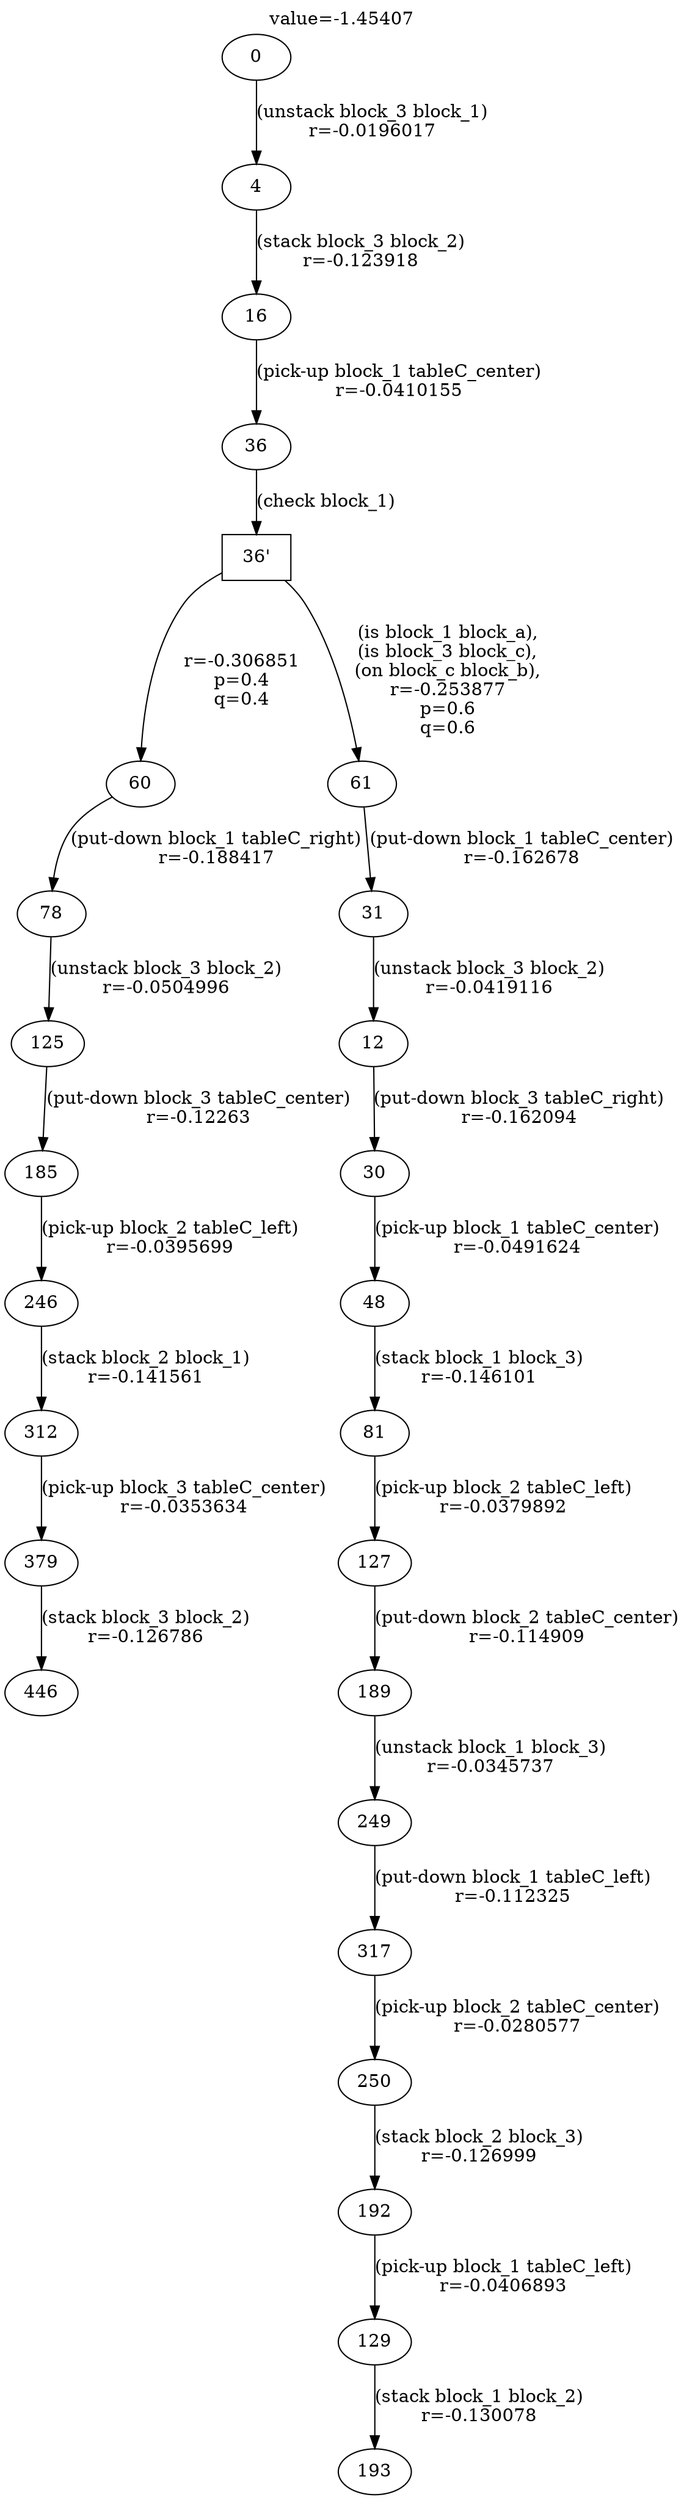 digraph g{
label="value=-1.45407"
labelloc=top
0->4 [ label="(unstack block_3 block_1)
r=-0.0196017" ];
4->16 [ label="(stack block_3 block_2)
r=-0.123918" ];
16->36 [ label="(pick-up block_1 tableC_center)
r=-0.0410155" ];
"36'" [ shape=box ] ;
36->"36'" [ label="(check block_1)" ];
"36'"->60 [ label="
r=-0.306851
p=0.4
q=0.4" ];
60->78 [ label="(put-down block_1 tableC_right)
r=-0.188417" ];
78->125 [ label="(unstack block_3 block_2)
r=-0.0504996" ];
125->185 [ label="(put-down block_3 tableC_center)
r=-0.12263" ];
185->246 [ label="(pick-up block_2 tableC_left)
r=-0.0395699" ];
246->312 [ label="(stack block_2 block_1)
r=-0.141561" ];
312->379 [ label="(pick-up block_3 tableC_center)
r=-0.0353634" ];
379->446 [ label="(stack block_3 block_2)
r=-0.126786" ];
"36'"->61 [ label="
(is block_1 block_a),
(is block_3 block_c),
(on block_c block_b),
r=-0.253877
p=0.6
q=0.6" ];
61->31 [ label="(put-down block_1 tableC_center)
r=-0.162678" ];
31->12 [ label="(unstack block_3 block_2)
r=-0.0419116" ];
12->30 [ label="(put-down block_3 tableC_right)
r=-0.162094" ];
30->48 [ label="(pick-up block_1 tableC_center)
r=-0.0491624" ];
48->81 [ label="(stack block_1 block_3)
r=-0.146101" ];
81->127 [ label="(pick-up block_2 tableC_left)
r=-0.0379892" ];
127->189 [ label="(put-down block_2 tableC_center)
r=-0.114909" ];
189->249 [ label="(unstack block_1 block_3)
r=-0.0345737" ];
249->317 [ label="(put-down block_1 tableC_left)
r=-0.112325" ];
317->250 [ label="(pick-up block_2 tableC_center)
r=-0.0280577" ];
250->192 [ label="(stack block_2 block_3)
r=-0.126999" ];
192->129 [ label="(pick-up block_1 tableC_left)
r=-0.0406893" ];
129->193 [ label="(stack block_1 block_2)
r=-0.130078" ];
}
